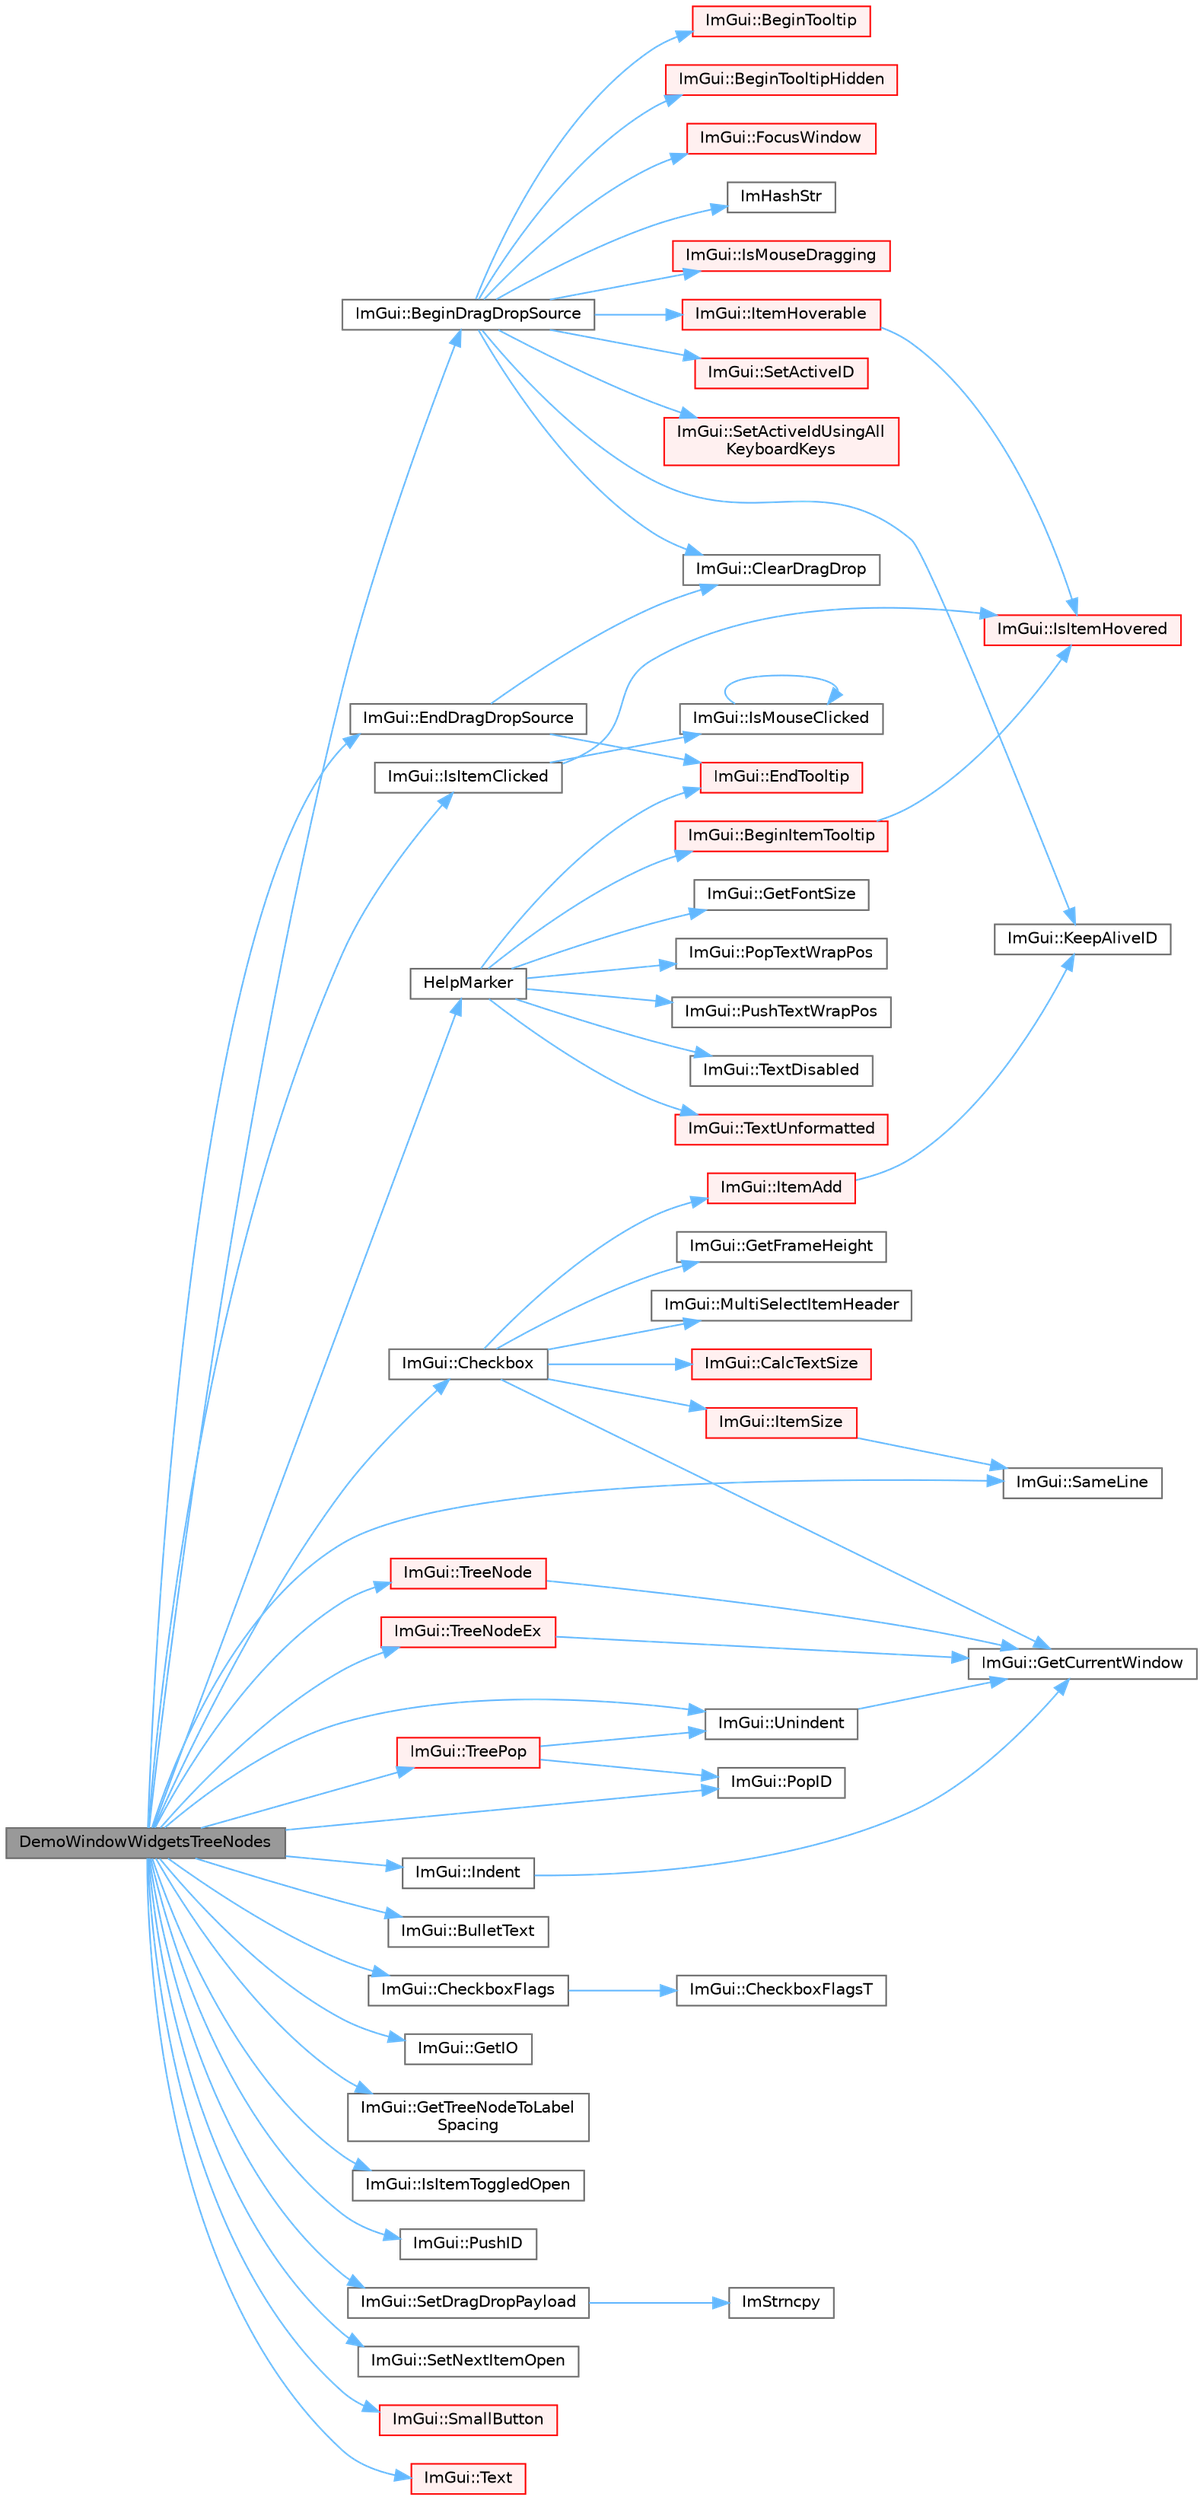 digraph "DemoWindowWidgetsTreeNodes"
{
 // LATEX_PDF_SIZE
  bgcolor="transparent";
  edge [fontname=Helvetica,fontsize=10,labelfontname=Helvetica,labelfontsize=10];
  node [fontname=Helvetica,fontsize=10,shape=box,height=0.2,width=0.4];
  rankdir="LR";
  Node1 [id="Node000001",label="DemoWindowWidgetsTreeNodes",height=0.2,width=0.4,color="gray40", fillcolor="grey60", style="filled", fontcolor="black",tooltip=" "];
  Node1 -> Node2 [id="edge1_Node000001_Node000002",color="steelblue1",style="solid",tooltip=" "];
  Node2 [id="Node000002",label="ImGui::BeginDragDropSource",height=0.2,width=0.4,color="grey40", fillcolor="white", style="filled",URL="$namespace_im_gui.html#ac2609b0f034d3bcd8d70d26df8694eaa",tooltip=" "];
  Node2 -> Node3 [id="edge2_Node000002_Node000003",color="steelblue1",style="solid",tooltip=" "];
  Node3 [id="Node000003",label="ImGui::BeginTooltip",height=0.2,width=0.4,color="red", fillcolor="#FFF0F0", style="filled",URL="$namespace_im_gui.html#a0609fbb218702a720c383c87d0c545a2",tooltip=" "];
  Node2 -> Node514 [id="edge3_Node000002_Node000514",color="steelblue1",style="solid",tooltip=" "];
  Node514 [id="Node000514",label="ImGui::BeginTooltipHidden",height=0.2,width=0.4,color="red", fillcolor="#FFF0F0", style="filled",URL="$namespace_im_gui.html#a2c44a13b5e210dbfc7de98024c25db8e",tooltip=" "];
  Node2 -> Node25 [id="edge4_Node000002_Node000025",color="steelblue1",style="solid",tooltip=" "];
  Node25 [id="Node000025",label="ImGui::ClearDragDrop",height=0.2,width=0.4,color="grey40", fillcolor="white", style="filled",URL="$namespace_im_gui.html#adae8f94649956a2a717c00dbf81a5df9",tooltip=" "];
  Node2 -> Node134 [id="edge5_Node000002_Node000134",color="steelblue1",style="solid",tooltip=" "];
  Node134 [id="Node000134",label="ImGui::FocusWindow",height=0.2,width=0.4,color="red", fillcolor="#FFF0F0", style="filled",URL="$namespace_im_gui.html#a27aa6f2f3aa11778c6d023b1b223f262",tooltip=" "];
  Node2 -> Node232 [id="edge6_Node000002_Node000232",color="steelblue1",style="solid",tooltip=" "];
  Node232 [id="Node000232",label="ImHashStr",height=0.2,width=0.4,color="grey40", fillcolor="white", style="filled",URL="$imgui_8cpp.html#ab6659b5d67f7a3369e099ce890e12223",tooltip=" "];
  Node2 -> Node477 [id="edge7_Node000002_Node000477",color="steelblue1",style="solid",tooltip=" "];
  Node477 [id="Node000477",label="ImGui::IsMouseDragging",height=0.2,width=0.4,color="red", fillcolor="#FFF0F0", style="filled",URL="$namespace_im_gui.html#a0fc57160c83b9f2707fa762f8ac2f8ba",tooltip=" "];
  Node2 -> Node315 [id="edge8_Node000002_Node000315",color="steelblue1",style="solid",tooltip=" "];
  Node315 [id="Node000315",label="ImGui::ItemHoverable",height=0.2,width=0.4,color="red", fillcolor="#FFF0F0", style="filled",URL="$namespace_im_gui.html#a1d7304e335dbe35c4d97b67854111ed2",tooltip=" "];
  Node315 -> Node269 [id="edge9_Node000315_Node000269",color="steelblue1",style="solid",tooltip=" "];
  Node269 [id="Node000269",label="ImGui::IsItemHovered",height=0.2,width=0.4,color="red", fillcolor="#FFF0F0", style="filled",URL="$namespace_im_gui.html#ac9a400eff3a9561d95e80486c52a660b",tooltip=" "];
  Node2 -> Node82 [id="edge10_Node000002_Node000082",color="steelblue1",style="solid",tooltip=" "];
  Node82 [id="Node000082",label="ImGui::KeepAliveID",height=0.2,width=0.4,color="grey40", fillcolor="white", style="filled",URL="$namespace_im_gui.html#a85a245c78a9f7c351636bdad6e60c488",tooltip=" "];
  Node2 -> Node140 [id="edge11_Node000002_Node000140",color="steelblue1",style="solid",tooltip=" "];
  Node140 [id="Node000140",label="ImGui::SetActiveID",height=0.2,width=0.4,color="red", fillcolor="#FFF0F0", style="filled",URL="$namespace_im_gui.html#a27b8ace13a8c421ee8405f0cbebe4ead",tooltip=" "];
  Node2 -> Node488 [id="edge12_Node000002_Node000488",color="steelblue1",style="solid",tooltip=" "];
  Node488 [id="Node000488",label="ImGui::SetActiveIdUsingAll\lKeyboardKeys",height=0.2,width=0.4,color="red", fillcolor="#FFF0F0", style="filled",URL="$namespace_im_gui.html#a5e5b2b1969b119d6932116f28fbd4d53",tooltip=" "];
  Node1 -> Node515 [id="edge13_Node000001_Node000515",color="steelblue1",style="solid",tooltip=" "];
  Node515 [id="Node000515",label="ImGui::BulletText",height=0.2,width=0.4,color="grey40", fillcolor="white", style="filled",URL="$namespace_im_gui.html#af8d34d563b17c683943a0fa7bf5807bc",tooltip=" "];
  Node1 -> Node516 [id="edge14_Node000001_Node000516",color="steelblue1",style="solid",tooltip=" "];
  Node516 [id="Node000516",label="ImGui::Checkbox",height=0.2,width=0.4,color="grey40", fillcolor="white", style="filled",URL="$namespace_im_gui.html#a57d73c1d0ef807fef734d91024092027",tooltip=" "];
  Node516 -> Node95 [id="edge15_Node000516_Node000095",color="steelblue1",style="solid",tooltip=" "];
  Node95 [id="Node000095",label="ImGui::CalcTextSize",height=0.2,width=0.4,color="red", fillcolor="#FFF0F0", style="filled",URL="$namespace_im_gui.html#a848b9db6cc4a186751c0ecebcaadc33b",tooltip=" "];
  Node516 -> Node30 [id="edge16_Node000516_Node000030",color="steelblue1",style="solid",tooltip=" "];
  Node30 [id="Node000030",label="ImGui::GetCurrentWindow",height=0.2,width=0.4,color="grey40", fillcolor="white", style="filled",URL="$namespace_im_gui.html#ac452417b5004ca16a814a72cff153526",tooltip=" "];
  Node516 -> Node206 [id="edge17_Node000516_Node000206",color="steelblue1",style="solid",tooltip=" "];
  Node206 [id="Node000206",label="ImGui::GetFrameHeight",height=0.2,width=0.4,color="grey40", fillcolor="white", style="filled",URL="$namespace_im_gui.html#ae560f17cf3262017cee888d1eb77f294",tooltip=" "];
  Node516 -> Node54 [id="edge18_Node000516_Node000054",color="steelblue1",style="solid",tooltip=" "];
  Node54 [id="Node000054",label="ImGui::ItemAdd",height=0.2,width=0.4,color="red", fillcolor="#FFF0F0", style="filled",URL="$namespace_im_gui.html#a0c2ccafc8d403c02a6590ac21157b9ac",tooltip=" "];
  Node54 -> Node82 [id="edge19_Node000054_Node000082",color="steelblue1",style="solid",tooltip=" "];
  Node516 -> Node131 [id="edge20_Node000516_Node000131",color="steelblue1",style="solid",tooltip=" "];
  Node131 [id="Node000131",label="ImGui::ItemSize",height=0.2,width=0.4,color="red", fillcolor="#FFF0F0", style="filled",URL="$namespace_im_gui.html#a4b5818a652d943ea54e0cec9fb3943d7",tooltip=" "];
  Node131 -> Node132 [id="edge21_Node000131_Node000132",color="steelblue1",style="solid",tooltip=" "];
  Node132 [id="Node000132",label="ImGui::SameLine",height=0.2,width=0.4,color="grey40", fillcolor="white", style="filled",URL="$namespace_im_gui.html#addd433eb3aae59119e341e80db474f66",tooltip=" "];
  Node516 -> Node275 [id="edge22_Node000516_Node000275",color="steelblue1",style="solid",tooltip=" "];
  Node275 [id="Node000275",label="ImGui::MultiSelectItemHeader",height=0.2,width=0.4,color="grey40", fillcolor="white", style="filled",URL="$namespace_im_gui.html#a42a98da805c3612b26b829e0567fdc0f",tooltip=" "];
  Node1 -> Node517 [id="edge23_Node000001_Node000517",color="steelblue1",style="solid",tooltip=" "];
  Node517 [id="Node000517",label="ImGui::CheckboxFlags",height=0.2,width=0.4,color="grey40", fillcolor="white", style="filled",URL="$namespace_im_gui.html#ab40105d09d9fa234721901da6e196a65",tooltip=" "];
  Node517 -> Node518 [id="edge24_Node000517_Node000518",color="steelblue1",style="solid",tooltip=" "];
  Node518 [id="Node000518",label="ImGui::CheckboxFlagsT",height=0.2,width=0.4,color="grey40", fillcolor="white", style="filled",URL="$namespace_im_gui.html#a7d9caed9bd337c54cf2a9dbdf913db26",tooltip=" "];
  Node1 -> Node24 [id="edge25_Node000001_Node000024",color="steelblue1",style="solid",tooltip=" "];
  Node24 [id="Node000024",label="ImGui::EndDragDropSource",height=0.2,width=0.4,color="grey40", fillcolor="white", style="filled",URL="$namespace_im_gui.html#a02f225fefff2a046038ed99ab20606da",tooltip=" "];
  Node24 -> Node25 [id="edge26_Node000024_Node000025",color="steelblue1",style="solid",tooltip=" "];
  Node24 -> Node26 [id="edge27_Node000024_Node000026",color="steelblue1",style="solid",tooltip=" "];
  Node26 [id="Node000026",label="ImGui::EndTooltip",height=0.2,width=0.4,color="red", fillcolor="#FFF0F0", style="filled",URL="$namespace_im_gui.html#ac8d75c160cfdf43d512f773ca133a1c6",tooltip=" "];
  Node1 -> Node519 [id="edge28_Node000001_Node000519",color="steelblue1",style="solid",tooltip=" "];
  Node519 [id="Node000519",label="ImGui::GetIO",height=0.2,width=0.4,color="grey40", fillcolor="white", style="filled",URL="$namespace_im_gui.html#a7dea7d0530868f078324f14a308f0c3c",tooltip=" "];
  Node1 -> Node520 [id="edge29_Node000001_Node000520",color="steelblue1",style="solid",tooltip=" "];
  Node520 [id="Node000520",label="ImGui::GetTreeNodeToLabel\lSpacing",height=0.2,width=0.4,color="grey40", fillcolor="white", style="filled",URL="$namespace_im_gui.html#a5c89cb6b42296d0f7db75027efc0fb7a",tooltip=" "];
  Node1 -> Node521 [id="edge30_Node000001_Node000521",color="steelblue1",style="solid",tooltip=" "];
  Node521 [id="Node000521",label="HelpMarker",height=0.2,width=0.4,color="grey40", fillcolor="white", style="filled",URL="$imgui__demo_8cpp.html#ae82388701c37c8cbb88a0304ca0f033b",tooltip=" "];
  Node521 -> Node522 [id="edge31_Node000521_Node000522",color="steelblue1",style="solid",tooltip=" "];
  Node522 [id="Node000522",label="ImGui::BeginItemTooltip",height=0.2,width=0.4,color="red", fillcolor="#FFF0F0", style="filled",URL="$namespace_im_gui.html#a0557ed1d3f89dcb5d25311bf3099ddf5",tooltip=" "];
  Node522 -> Node269 [id="edge32_Node000522_Node000269",color="steelblue1",style="solid",tooltip=" "];
  Node521 -> Node26 [id="edge33_Node000521_Node000026",color="steelblue1",style="solid",tooltip=" "];
  Node521 -> Node523 [id="edge34_Node000521_Node000523",color="steelblue1",style="solid",tooltip=" "];
  Node523 [id="Node000523",label="ImGui::GetFontSize",height=0.2,width=0.4,color="grey40", fillcolor="white", style="filled",URL="$namespace_im_gui.html#ac592ae8e0aa4a1a06502ec7872bc8da8",tooltip=" "];
  Node521 -> Node524 [id="edge35_Node000521_Node000524",color="steelblue1",style="solid",tooltip=" "];
  Node524 [id="Node000524",label="ImGui::PopTextWrapPos",height=0.2,width=0.4,color="grey40", fillcolor="white", style="filled",URL="$namespace_im_gui.html#a08000421b9cc13757430efe54178ae0f",tooltip=" "];
  Node521 -> Node525 [id="edge36_Node000521_Node000525",color="steelblue1",style="solid",tooltip=" "];
  Node525 [id="Node000525",label="ImGui::PushTextWrapPos",height=0.2,width=0.4,color="grey40", fillcolor="white", style="filled",URL="$namespace_im_gui.html#a72ba065ae9819aaed3af68c113d2758b",tooltip=" "];
  Node521 -> Node526 [id="edge37_Node000521_Node000526",color="steelblue1",style="solid",tooltip=" "];
  Node526 [id="Node000526",label="ImGui::TextDisabled",height=0.2,width=0.4,color="grey40", fillcolor="white", style="filled",URL="$namespace_im_gui.html#aa96bf14c5fa288e106820aeb4ba7fcb6",tooltip=" "];
  Node521 -> Node527 [id="edge38_Node000521_Node000527",color="steelblue1",style="solid",tooltip=" "];
  Node527 [id="Node000527",label="ImGui::TextUnformatted",height=0.2,width=0.4,color="red", fillcolor="#FFF0F0", style="filled",URL="$namespace_im_gui.html#a96a5f42789ecc419b2ae8af7b2acc28e",tooltip=" "];
  Node1 -> Node533 [id="edge39_Node000001_Node000533",color="steelblue1",style="solid",tooltip=" "];
  Node533 [id="Node000533",label="ImGui::Indent",height=0.2,width=0.4,color="grey40", fillcolor="white", style="filled",URL="$namespace_im_gui.html#a6c7b9f2d60951462eeebad80154a8926",tooltip=" "];
  Node533 -> Node30 [id="edge40_Node000533_Node000030",color="steelblue1",style="solid",tooltip=" "];
  Node1 -> Node534 [id="edge41_Node000001_Node000534",color="steelblue1",style="solid",tooltip=" "];
  Node534 [id="Node000534",label="ImGui::IsItemClicked",height=0.2,width=0.4,color="grey40", fillcolor="white", style="filled",URL="$namespace_im_gui.html#a11ae401d73ed6b044ba46add5db54617",tooltip=" "];
  Node534 -> Node269 [id="edge42_Node000534_Node000269",color="steelblue1",style="solid",tooltip=" "];
  Node534 -> Node272 [id="edge43_Node000534_Node000272",color="steelblue1",style="solid",tooltip=" "];
  Node272 [id="Node000272",label="ImGui::IsMouseClicked",height=0.2,width=0.4,color="grey40", fillcolor="white", style="filled",URL="$namespace_im_gui.html#a2d430db9485d0b3d86d51d5436225495",tooltip=" "];
  Node272 -> Node272 [id="edge44_Node000272_Node000272",color="steelblue1",style="solid",tooltip=" "];
  Node1 -> Node535 [id="edge45_Node000001_Node000535",color="steelblue1",style="solid",tooltip=" "];
  Node535 [id="Node000535",label="ImGui::IsItemToggledOpen",height=0.2,width=0.4,color="grey40", fillcolor="white", style="filled",URL="$namespace_im_gui.html#a2f52aab3ede3e1a4a130c88154e1560f",tooltip=" "];
  Node1 -> Node38 [id="edge46_Node000001_Node000038",color="steelblue1",style="solid",tooltip=" "];
  Node38 [id="Node000038",label="ImGui::PopID",height=0.2,width=0.4,color="grey40", fillcolor="white", style="filled",URL="$namespace_im_gui.html#aba0b2d8f890a5d435ae43d0c4a2d4dd1",tooltip=" "];
  Node1 -> Node39 [id="edge47_Node000001_Node000039",color="steelblue1",style="solid",tooltip=" "];
  Node39 [id="Node000039",label="ImGui::PushID",height=0.2,width=0.4,color="grey40", fillcolor="white", style="filled",URL="$namespace_im_gui.html#a27a8533605dc5b8cabf161bf7715bbde",tooltip=" "];
  Node1 -> Node132 [id="edge48_Node000001_Node000132",color="steelblue1",style="solid",tooltip=" "];
  Node1 -> Node362 [id="edge49_Node000001_Node000362",color="steelblue1",style="solid",tooltip=" "];
  Node362 [id="Node000362",label="ImGui::SetDragDropPayload",height=0.2,width=0.4,color="grey40", fillcolor="white", style="filled",URL="$namespace_im_gui.html#a45f9694c878e79127c63d20d8955e07f",tooltip=" "];
  Node362 -> Node363 [id="edge50_Node000362_Node000363",color="steelblue1",style="solid",tooltip=" "];
  Node363 [id="Node000363",label="ImStrncpy",height=0.2,width=0.4,color="grey40", fillcolor="white", style="filled",URL="$imgui_8cpp.html#aebf0117d9d0fb0f2731a94d64173b41a",tooltip=" "];
  Node1 -> Node536 [id="edge51_Node000001_Node000536",color="steelblue1",style="solid",tooltip=" "];
  Node536 [id="Node000536",label="ImGui::SetNextItemOpen",height=0.2,width=0.4,color="grey40", fillcolor="white", style="filled",URL="$namespace_im_gui.html#a4a90137256a3ce852e726cb65d55b627",tooltip=" "];
  Node1 -> Node537 [id="edge52_Node000001_Node000537",color="steelblue1",style="solid",tooltip=" "];
  Node537 [id="Node000537",label="ImGui::SmallButton",height=0.2,width=0.4,color="red", fillcolor="#FFF0F0", style="filled",URL="$namespace_im_gui.html#a5b76ec69758aeb0a00a66f142f7a4fb2",tooltip=" "];
  Node1 -> Node540 [id="edge53_Node000001_Node000540",color="steelblue1",style="solid",tooltip=" "];
  Node540 [id="Node000540",label="ImGui::Text",height=0.2,width=0.4,color="red", fillcolor="#FFF0F0", style="filled",URL="$namespace_im_gui.html#a9e7b83611fe441d54fad2effb4bf4965",tooltip=" "];
  Node1 -> Node541 [id="edge54_Node000001_Node000541",color="steelblue1",style="solid",tooltip=" "];
  Node541 [id="Node000541",label="ImGui::TreeNode",height=0.2,width=0.4,color="red", fillcolor="#FFF0F0", style="filled",URL="$namespace_im_gui.html#a4dff507ce8bbe0da9556bb50b1e60d7f",tooltip=" "];
  Node541 -> Node30 [id="edge55_Node000541_Node000030",color="steelblue1",style="solid",tooltip=" "];
  Node1 -> Node550 [id="edge56_Node000001_Node000550",color="steelblue1",style="solid",tooltip=" "];
  Node550 [id="Node000550",label="ImGui::TreeNodeEx",height=0.2,width=0.4,color="red", fillcolor="#FFF0F0", style="filled",URL="$namespace_im_gui.html#a21f62e092dac9556a15a8edee2f70522",tooltip=" "];
  Node550 -> Node30 [id="edge57_Node000550_Node000030",color="steelblue1",style="solid",tooltip=" "];
  Node1 -> Node353 [id="edge58_Node000001_Node000353",color="steelblue1",style="solid",tooltip=" "];
  Node353 [id="Node000353",label="ImGui::TreePop",height=0.2,width=0.4,color="red", fillcolor="#FFF0F0", style="filled",URL="$namespace_im_gui.html#a41ecf265e5f678c78fc9c30b3cf2077f",tooltip=" "];
  Node353 -> Node38 [id="edge59_Node000353_Node000038",color="steelblue1",style="solid",tooltip=" "];
  Node353 -> Node355 [id="edge60_Node000353_Node000355",color="steelblue1",style="solid",tooltip=" "];
  Node355 [id="Node000355",label="ImGui::Unindent",height=0.2,width=0.4,color="grey40", fillcolor="white", style="filled",URL="$namespace_im_gui.html#ad577d36753634c9bbdc3750b0e5217f5",tooltip=" "];
  Node355 -> Node30 [id="edge61_Node000355_Node000030",color="steelblue1",style="solid",tooltip=" "];
  Node1 -> Node355 [id="edge62_Node000001_Node000355",color="steelblue1",style="solid",tooltip=" "];
}
